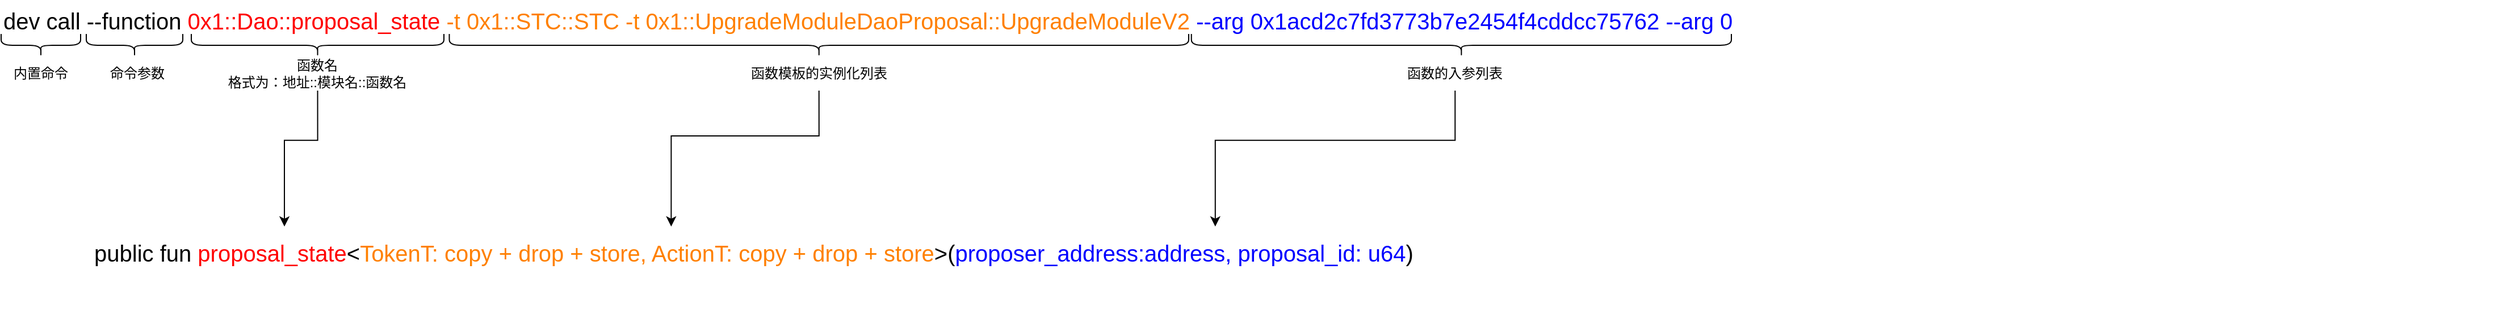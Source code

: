 <mxfile version="21.1.2" type="device">
  <diagram name="第 1 页" id="kDEcxKlhGnogCA_FphZd">
    <mxGraphModel dx="3799" dy="1569" grid="1" gridSize="10" guides="1" tooltips="1" connect="1" arrows="1" fold="1" page="1" pageScale="1" pageWidth="827" pageHeight="1169" math="0" shadow="0">
      <root>
        <mxCell id="0" />
        <mxCell id="1" parent="0" />
        <mxCell id="aUq7P-wzJuFsCjnPR1w1-1" value="&lt;font style=&quot;font-size: 20px;&quot;&gt;dev call --function &lt;font color=&quot;#ff0000&quot;&gt;0x1::Dao::proposal_state&lt;/font&gt; &lt;font color=&quot;#ff8000&quot;&gt;-t 0x1::STC::STC -t 0x1::UpgradeModuleDaoProposal::UpgradeModuleV2&lt;/font&gt; &lt;font color=&quot;#0000ff&quot;&gt;--arg 0x1acd2c7fd3773b7e2454f4cddcc75762 --arg 0&lt;/font&gt;&lt;/font&gt;" style="text;whiteSpace=wrap;html=1;strokeWidth=1;" vertex="1" parent="1">
          <mxGeometry x="-1450" y="350" width="2200" height="70" as="geometry" />
        </mxCell>
        <mxCell id="aUq7P-wzJuFsCjnPR1w1-2" value="" style="shape=curlyBracket;whiteSpace=wrap;html=1;rounded=1;labelPosition=left;verticalLabelPosition=middle;align=right;verticalAlign=middle;rotation=-90;" vertex="1" parent="1">
          <mxGeometry x="-1425" y="355" width="20" height="70" as="geometry" />
        </mxCell>
        <mxCell id="aUq7P-wzJuFsCjnPR1w1-3" value="内置命令" style="text;html=1;strokeColor=none;fillColor=none;align=center;verticalAlign=middle;whiteSpace=wrap;rounded=0;" vertex="1" parent="1">
          <mxGeometry x="-1445" y="400" width="60" height="30" as="geometry" />
        </mxCell>
        <mxCell id="aUq7P-wzJuFsCjnPR1w1-4" value="" style="shape=curlyBracket;whiteSpace=wrap;html=1;rounded=1;labelPosition=left;verticalLabelPosition=middle;align=right;verticalAlign=middle;rotation=-90;" vertex="1" parent="1">
          <mxGeometry x="-1342.5" y="347.5" width="20" height="85" as="geometry" />
        </mxCell>
        <mxCell id="aUq7P-wzJuFsCjnPR1w1-5" value="命令参数" style="text;html=1;strokeColor=none;fillColor=none;align=center;verticalAlign=middle;whiteSpace=wrap;rounded=0;" vertex="1" parent="1">
          <mxGeometry x="-1360" y="400" width="60" height="30" as="geometry" />
        </mxCell>
        <mxCell id="aUq7P-wzJuFsCjnPR1w1-6" value="" style="shape=curlyBracket;whiteSpace=wrap;html=1;rounded=1;labelPosition=left;verticalLabelPosition=middle;align=right;verticalAlign=middle;rotation=-90;" vertex="1" parent="1">
          <mxGeometry x="-1181.25" y="278.75" width="20" height="222.5" as="geometry" />
        </mxCell>
        <mxCell id="aUq7P-wzJuFsCjnPR1w1-7" value="函数名&lt;br&gt;格式为：地址::模块名::函数名" style="text;html=1;strokeColor=none;fillColor=none;align=center;verticalAlign=middle;whiteSpace=wrap;rounded=0;" vertex="1" parent="1">
          <mxGeometry x="-1251.87" y="400" width="161.25" height="30" as="geometry" />
        </mxCell>
        <mxCell id="aUq7P-wzJuFsCjnPR1w1-8" value="" style="shape=curlyBracket;whiteSpace=wrap;html=1;rounded=1;labelPosition=left;verticalLabelPosition=middle;align=right;verticalAlign=middle;rotation=-90;" vertex="1" parent="1">
          <mxGeometry x="-739.63" y="64.37" width="20" height="651.25" as="geometry" />
        </mxCell>
        <mxCell id="aUq7P-wzJuFsCjnPR1w1-14" style="edgeStyle=orthogonalEdgeStyle;rounded=0;orthogonalLoop=1;jettySize=auto;html=1;exitX=0.5;exitY=1;exitDx=0;exitDy=0;entryX=0.313;entryY=0.293;entryDx=0;entryDy=0;entryPerimeter=0;" edge="1" parent="1" source="aUq7P-wzJuFsCjnPR1w1-9" target="aUq7P-wzJuFsCjnPR1w1-12">
          <mxGeometry relative="1" as="geometry">
            <mxPoint x="-650" y="540" as="targetPoint" />
            <Array as="points">
              <mxPoint x="-730" y="470" />
              <mxPoint x="-860" y="470" />
            </Array>
          </mxGeometry>
        </mxCell>
        <mxCell id="aUq7P-wzJuFsCjnPR1w1-9" value="函数模板的实例化列表" style="text;html=1;strokeColor=none;fillColor=none;align=center;verticalAlign=middle;whiteSpace=wrap;rounded=0;" vertex="1" parent="1">
          <mxGeometry x="-810.26" y="400" width="161.25" height="30" as="geometry" />
        </mxCell>
        <mxCell id="aUq7P-wzJuFsCjnPR1w1-10" value="" style="shape=curlyBracket;whiteSpace=wrap;html=1;rounded=1;labelPosition=left;verticalLabelPosition=middle;align=right;verticalAlign=middle;rotation=-90;" vertex="1" parent="1">
          <mxGeometry x="-173.81" y="152.18" width="20" height="475.63" as="geometry" />
        </mxCell>
        <mxCell id="aUq7P-wzJuFsCjnPR1w1-15" style="edgeStyle=orthogonalEdgeStyle;rounded=0;orthogonalLoop=1;jettySize=auto;html=1;entryX=0.607;entryY=0.293;entryDx=0;entryDy=0;entryPerimeter=0;" edge="1" parent="1" source="aUq7P-wzJuFsCjnPR1w1-11" target="aUq7P-wzJuFsCjnPR1w1-12">
          <mxGeometry relative="1" as="geometry" />
        </mxCell>
        <mxCell id="aUq7P-wzJuFsCjnPR1w1-11" value="函数的入参列表" style="text;html=1;strokeColor=none;fillColor=none;align=center;verticalAlign=middle;whiteSpace=wrap;rounded=0;" vertex="1" parent="1">
          <mxGeometry x="-250.0" y="400" width="161.25" height="30" as="geometry" />
        </mxCell>
        <mxCell id="aUq7P-wzJuFsCjnPR1w1-12" value="&lt;div style=&quot;font-size: 20px;&quot;&gt;&lt;font style=&quot;font-size: 20px;&quot;&gt;public fun &lt;font color=&quot;#ff0000&quot;&gt;proposal_state&lt;/font&gt;&amp;lt;&lt;font color=&quot;#ff8000&quot;&gt;TokenT: copy + drop + store, ActionT: copy + drop + store&lt;/font&gt;&amp;gt;(&lt;span style=&quot;background-color: initial;&quot;&gt;&lt;font color=&quot;#0000ff&quot;&gt;proposer_address:address,&amp;nbsp;&lt;/font&gt;&lt;/span&gt;&lt;span style=&quot;background-color: initial;&quot;&gt;&lt;font color=&quot;#0000ff&quot;&gt;proposal_id: u64&lt;/font&gt;&lt;/span&gt;&lt;span style=&quot;background-color: initial;&quot;&gt;)&lt;/span&gt;&lt;/font&gt;&lt;/div&gt;" style="text;html=1;strokeColor=none;fillColor=none;align=left;verticalAlign=middle;whiteSpace=wrap;rounded=0;" vertex="1" parent="1">
          <mxGeometry x="-1370" y="517.81" width="1630" height="110" as="geometry" />
        </mxCell>
        <mxCell id="aUq7P-wzJuFsCjnPR1w1-13" value="" style="endArrow=classic;html=1;rounded=0;exitX=0.5;exitY=1;exitDx=0;exitDy=0;edgeStyle=orthogonalEdgeStyle;endFill=1;entryX=0.104;entryY=0.293;entryDx=0;entryDy=0;entryPerimeter=0;" edge="1" parent="1" source="aUq7P-wzJuFsCjnPR1w1-7" target="aUq7P-wzJuFsCjnPR1w1-12">
          <mxGeometry width="50" height="50" relative="1" as="geometry">
            <mxPoint x="-770" y="450" as="sourcePoint" />
            <mxPoint x="-920" y="540" as="targetPoint" />
          </mxGeometry>
        </mxCell>
      </root>
    </mxGraphModel>
  </diagram>
</mxfile>
